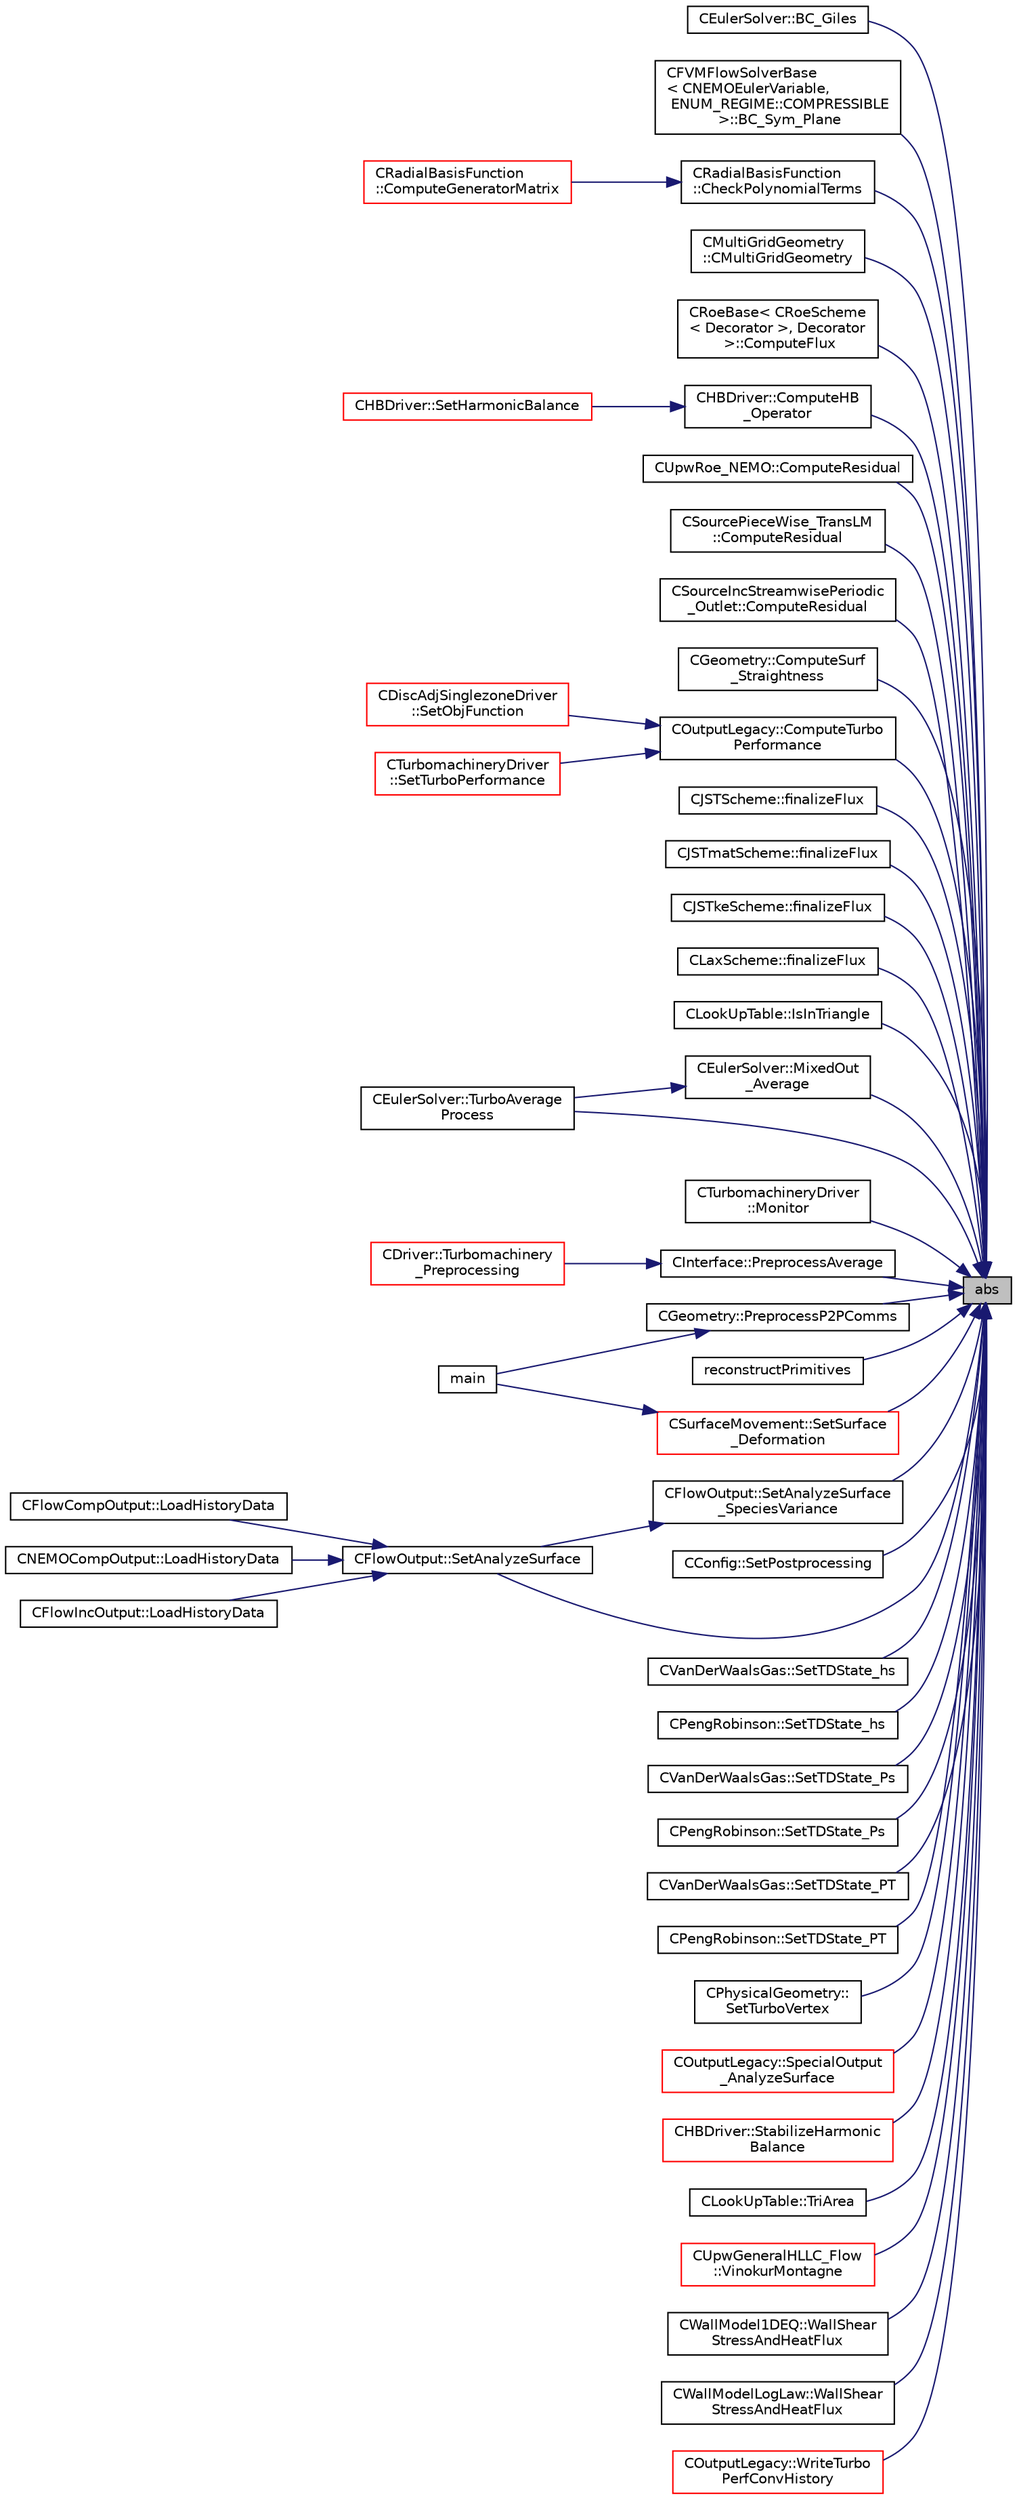 digraph "abs"
{
 // LATEX_PDF_SIZE
  edge [fontname="Helvetica",fontsize="10",labelfontname="Helvetica",labelfontsize="10"];
  node [fontname="Helvetica",fontsize="10",shape=record];
  rankdir="RL";
  Node1 [label="abs",height=0.2,width=0.4,color="black", fillcolor="grey75", style="filled", fontcolor="black",tooltip=" "];
  Node1 -> Node2 [dir="back",color="midnightblue",fontsize="10",style="solid",fontname="Helvetica"];
  Node2 [label="CEulerSolver::BC_Giles",height=0.2,width=0.4,color="black", fillcolor="white", style="filled",URL="$classCEulerSolver.html#a40fad0a57e8dcba8a8f4d4fa8eab02f0",tooltip="Impose the boundary condition using characteristic recostruction."];
  Node1 -> Node3 [dir="back",color="midnightblue",fontsize="10",style="solid",fontname="Helvetica"];
  Node3 [label="CFVMFlowSolverBase\l\< CNEMOEulerVariable,\l ENUM_REGIME::COMPRESSIBLE\l \>::BC_Sym_Plane",height=0.2,width=0.4,color="black", fillcolor="white", style="filled",URL="$classCFVMFlowSolverBase.html#aa7720b3cbbd2bc1bc2f1d63440d85d3d",tooltip="Impose the symmetry boundary condition using the residual."];
  Node1 -> Node4 [dir="back",color="midnightblue",fontsize="10",style="solid",fontname="Helvetica"];
  Node4 [label="CRadialBasisFunction\l::CheckPolynomialTerms",height=0.2,width=0.4,color="black", fillcolor="white", style="filled",URL="$classCRadialBasisFunction.html#acb85b2dcb15592710a123cd6cc3b6318",tooltip="If the polynomial term is included in the interpolation, and the points lie on a plane,..."];
  Node4 -> Node5 [dir="back",color="midnightblue",fontsize="10",style="solid",fontname="Helvetica"];
  Node5 [label="CRadialBasisFunction\l::ComputeGeneratorMatrix",height=0.2,width=0.4,color="red", fillcolor="white", style="filled",URL="$classCRadialBasisFunction.html#a2af4b57e0f1738a776fdcdcf1be79bf9",tooltip="Compute the RBF \"generator\" matrix with or without polynomial terms."];
  Node1 -> Node8 [dir="back",color="midnightblue",fontsize="10",style="solid",fontname="Helvetica"];
  Node8 [label="CMultiGridGeometry\l::CMultiGridGeometry",height=0.2,width=0.4,color="black", fillcolor="white", style="filled",URL="$classCMultiGridGeometry.html#a59a712b6935d3057542cc1481e44c1c3",tooltip="Constructor of the class."];
  Node1 -> Node9 [dir="back",color="midnightblue",fontsize="10",style="solid",fontname="Helvetica"];
  Node9 [label="CRoeBase\< CRoeScheme\l\< Decorator \>, Decorator\l \>::ComputeFlux",height=0.2,width=0.4,color="black", fillcolor="white", style="filled",URL="$classCRoeBase.html#a66014e97b96e951548712bc65bb2857e",tooltip="Implementation of the base Roe flux."];
  Node1 -> Node10 [dir="back",color="midnightblue",fontsize="10",style="solid",fontname="Helvetica"];
  Node10 [label="CHBDriver::ComputeHB\l_Operator",height=0.2,width=0.4,color="black", fillcolor="white", style="filled",URL="$classCHBDriver.html#a6ace5ba1a69b34b2b292034268f280a2",tooltip="Computation of the Harmonic Balance operator matrix for harmonic balance."];
  Node10 -> Node11 [dir="back",color="midnightblue",fontsize="10",style="solid",fontname="Helvetica"];
  Node11 [label="CHBDriver::SetHarmonicBalance",height=0.2,width=0.4,color="red", fillcolor="white", style="filled",URL="$classCHBDriver.html#a1c864c75002bc45dc6fdb4593e6b5fe3",tooltip="Computation and storage of the Harmonic Balance method source terms."];
  Node1 -> Node13 [dir="back",color="midnightblue",fontsize="10",style="solid",fontname="Helvetica"];
  Node13 [label="CUpwRoe_NEMO::ComputeResidual",height=0.2,width=0.4,color="black", fillcolor="white", style="filled",URL="$classCUpwRoe__NEMO.html#a4f71a3690ffedda364bd36453c08fed0",tooltip="Compute the Roe's flux between two nodes i and j."];
  Node1 -> Node14 [dir="back",color="midnightblue",fontsize="10",style="solid",fontname="Helvetica"];
  Node14 [label="CSourcePieceWise_TransLM\l::ComputeResidual",height=0.2,width=0.4,color="black", fillcolor="white", style="filled",URL="$classCSourcePieceWise__TransLM.html#a4d02bd499be33be05c82bd84d466caac",tooltip="Residual for source term integration."];
  Node1 -> Node15 [dir="back",color="midnightblue",fontsize="10",style="solid",fontname="Helvetica"];
  Node15 [label="CSourceIncStreamwisePeriodic\l_Outlet::ComputeResidual",height=0.2,width=0.4,color="black", fillcolor="white", style="filled",URL="$classCSourceIncStreamwisePeriodic__Outlet.html#abc639a9578b2cc60f99cb38744ca03b7",tooltip="Source term integration for boundary heat sink."];
  Node1 -> Node16 [dir="back",color="midnightblue",fontsize="10",style="solid",fontname="Helvetica"];
  Node16 [label="CGeometry::ComputeSurf\l_Straightness",height=0.2,width=0.4,color="black", fillcolor="white", style="filled",URL="$classCGeometry.html#a6bc723ce56a9b77630c7ef7e54eff98c",tooltip="Check if a boundary is straight(2D) / plane(3D) for EULER_WALL and SYMMETRY_PLANE only and store the ..."];
  Node1 -> Node17 [dir="back",color="midnightblue",fontsize="10",style="solid",fontname="Helvetica"];
  Node17 [label="COutputLegacy::ComputeTurbo\lPerformance",height=0.2,width=0.4,color="black", fillcolor="white", style="filled",URL="$classCOutputLegacy.html#a870a4170d6099c1f7c589596e20d2079",tooltip="Compute ."];
  Node17 -> Node18 [dir="back",color="midnightblue",fontsize="10",style="solid",fontname="Helvetica"];
  Node18 [label="CDiscAdjSinglezoneDriver\l::SetObjFunction",height=0.2,width=0.4,color="red", fillcolor="white", style="filled",URL="$classCDiscAdjSinglezoneDriver.html#aea0513ac808106c6a92be610b3b17a6a",tooltip="Set the objective function."];
  Node17 -> Node24 [dir="back",color="midnightblue",fontsize="10",style="solid",fontname="Helvetica"];
  Node24 [label="CTurbomachineryDriver\l::SetTurboPerformance",height=0.2,width=0.4,color="red", fillcolor="white", style="filled",URL="$classCTurbomachineryDriver.html#a5f79f6d56a18a557d1afce41629ec743",tooltip="Set Mixing Plane interface within multiple zones."];
  Node1 -> Node26 [dir="back",color="midnightblue",fontsize="10",style="solid",fontname="Helvetica"];
  Node26 [label="CJSTScheme::finalizeFlux",height=0.2,width=0.4,color="black", fillcolor="white", style="filled",URL="$classCJSTScheme.html#a4bd4f4cd489cccd2697dcc1fde96e5e3",tooltip="Updates flux and Jacobians with JST dissipation."];
  Node1 -> Node27 [dir="back",color="midnightblue",fontsize="10",style="solid",fontname="Helvetica"];
  Node27 [label="CJSTmatScheme::finalizeFlux",height=0.2,width=0.4,color="black", fillcolor="white", style="filled",URL="$classCJSTmatScheme.html#a00ef231fc9b1fdb423150f7c0562ef05",tooltip="Updates flux and Jacobians."];
  Node1 -> Node28 [dir="back",color="midnightblue",fontsize="10",style="solid",fontname="Helvetica"];
  Node28 [label="CJSTkeScheme::finalizeFlux",height=0.2,width=0.4,color="black", fillcolor="white", style="filled",URL="$classCJSTkeScheme.html#a86cdc2d09d6855fa779e18ea7e420e1a",tooltip="Updates flux and Jacobians with 2nd order dissipation."];
  Node1 -> Node29 [dir="back",color="midnightblue",fontsize="10",style="solid",fontname="Helvetica"];
  Node29 [label="CLaxScheme::finalizeFlux",height=0.2,width=0.4,color="black", fillcolor="white", style="filled",URL="$classCLaxScheme.html#a39d574480ed9d472b2d78fe66db4e1f4",tooltip="Updates flux and Jacobians with 1st order scalar dissipation."];
  Node1 -> Node30 [dir="back",color="midnightblue",fontsize="10",style="solid",fontname="Helvetica"];
  Node30 [label="CLookUpTable::IsInTriangle",height=0.2,width=0.4,color="black", fillcolor="white", style="filled",URL="$classCLookUpTable.html#a89827fd7428c82a3f4a7c1e270db0423",tooltip="determine if a point P(val_x,val_y) is inside the triangle val_id_triangle."];
  Node1 -> Node31 [dir="back",color="midnightblue",fontsize="10",style="solid",fontname="Helvetica"];
  Node31 [label="CEulerSolver::MixedOut\l_Average",height=0.2,width=0.4,color="black", fillcolor="white", style="filled",URL="$classCEulerSolver.html#ad3cdd2a1dd358b558857951b8a339318",tooltip="it performs a mixed out average of the nodes of a boundary."];
  Node31 -> Node32 [dir="back",color="midnightblue",fontsize="10",style="solid",fontname="Helvetica"];
  Node32 [label="CEulerSolver::TurboAverage\lProcess",height=0.2,width=0.4,color="black", fillcolor="white", style="filled",URL="$classCEulerSolver.html#afe2f428da073b80f64c41422971f9748",tooltip="It computes average quantities along the span for turbomachinery analysis."];
  Node1 -> Node33 [dir="back",color="midnightblue",fontsize="10",style="solid",fontname="Helvetica"];
  Node33 [label="CTurbomachineryDriver\l::Monitor",height=0.2,width=0.4,color="black", fillcolor="white", style="filled",URL="$classCTurbomachineryDriver.html#a46d71c90157f3116888e41d0789be956",tooltip="Monitor the computation."];
  Node1 -> Node34 [dir="back",color="midnightblue",fontsize="10",style="solid",fontname="Helvetica"];
  Node34 [label="CInterface::PreprocessAverage",height=0.2,width=0.4,color="black", fillcolor="white", style="filled",URL="$classCInterface.html#af95e8a2dd934d6abb49081e4e22439e9",tooltip="Transfer pre-processing for the mixing plane inteface."];
  Node34 -> Node35 [dir="back",color="midnightblue",fontsize="10",style="solid",fontname="Helvetica"];
  Node35 [label="CDriver::Turbomachinery\l_Preprocessing",height=0.2,width=0.4,color="red", fillcolor="white", style="filled",URL="$classCDriver.html#a9189caa3851cae4f1c52d5a7a00e5b27",tooltip="Initiate value for static mesh movement such as the gridVel for the ROTATING frame."];
  Node1 -> Node37 [dir="back",color="midnightblue",fontsize="10",style="solid",fontname="Helvetica"];
  Node37 [label="CGeometry::PreprocessP2PComms",height=0.2,width=0.4,color="black", fillcolor="white", style="filled",URL="$classCGeometry.html#a8275875241decaaa930663926dc15e4d",tooltip="Routine to launch non-blocking recvs only for all periodic communications."];
  Node37 -> Node38 [dir="back",color="midnightblue",fontsize="10",style="solid",fontname="Helvetica"];
  Node38 [label="main",height=0.2,width=0.4,color="black", fillcolor="white", style="filled",URL="$SU2__DEF_8cpp.html#a0ddf1224851353fc92bfbff6f499fa97",tooltip=" "];
  Node1 -> Node39 [dir="back",color="midnightblue",fontsize="10",style="solid",fontname="Helvetica"];
  Node39 [label="reconstructPrimitives",height=0.2,width=0.4,color="black", fillcolor="white", style="filled",URL="$convection_2common_8hpp.html#ac6b30a384f12121f7351e13ac2460ce1",tooltip="Retrieve primitive variables for points i/j, reconstructing them if needed."];
  Node1 -> Node40 [dir="back",color="midnightblue",fontsize="10",style="solid",fontname="Helvetica"];
  Node40 [label="CFlowOutput::SetAnalyzeSurface",height=0.2,width=0.4,color="black", fillcolor="white", style="filled",URL="$classCFlowOutput.html#ad5ff0360271937e65692893a69b4923a",tooltip="Set flow surface output field values."];
  Node40 -> Node41 [dir="back",color="midnightblue",fontsize="10",style="solid",fontname="Helvetica"];
  Node41 [label="CFlowCompOutput::LoadHistoryData",height=0.2,width=0.4,color="black", fillcolor="white", style="filled",URL="$classCFlowCompOutput.html#a393cb19a691990ee6e88f844eccc79ed",tooltip="Load the history output field values."];
  Node40 -> Node42 [dir="back",color="midnightblue",fontsize="10",style="solid",fontname="Helvetica"];
  Node42 [label="CNEMOCompOutput::LoadHistoryData",height=0.2,width=0.4,color="black", fillcolor="white", style="filled",URL="$classCNEMOCompOutput.html#a7a9f1a32fe55e6a967a27eb38408ec99",tooltip="Load the history output field values."];
  Node40 -> Node43 [dir="back",color="midnightblue",fontsize="10",style="solid",fontname="Helvetica"];
  Node43 [label="CFlowIncOutput::LoadHistoryData",height=0.2,width=0.4,color="black", fillcolor="white", style="filled",URL="$classCFlowIncOutput.html#a466112efa2e3a89cdd2456701a0480b5",tooltip="Load the history output field values."];
  Node1 -> Node44 [dir="back",color="midnightblue",fontsize="10",style="solid",fontname="Helvetica"];
  Node44 [label="CFlowOutput::SetAnalyzeSurface\l_SpeciesVariance",height=0.2,width=0.4,color="black", fillcolor="white", style="filled",URL="$classCFlowOutput.html#a86338d3ebdd4449e83faa5ca18dde214",tooltip="Compute and Set flow species variance output field values."];
  Node44 -> Node40 [dir="back",color="midnightblue",fontsize="10",style="solid",fontname="Helvetica"];
  Node1 -> Node45 [dir="back",color="midnightblue",fontsize="10",style="solid",fontname="Helvetica"];
  Node45 [label="CConfig::SetPostprocessing",height=0.2,width=0.4,color="black", fillcolor="white", style="filled",URL="$classCConfig.html#a80089b1c79b37f16b8b2715e430f3b59",tooltip="Config file postprocessing."];
  Node1 -> Node46 [dir="back",color="midnightblue",fontsize="10",style="solid",fontname="Helvetica"];
  Node46 [label="CSurfaceMovement::SetSurface\l_Deformation",height=0.2,width=0.4,color="red", fillcolor="white", style="filled",URL="$classCSurfaceMovement.html#af8da279141f7e64121f3d15019fee45e",tooltip="Set the surface/boundary deformation."];
  Node46 -> Node38 [dir="back",color="midnightblue",fontsize="10",style="solid",fontname="Helvetica"];
  Node1 -> Node51 [dir="back",color="midnightblue",fontsize="10",style="solid",fontname="Helvetica"];
  Node51 [label="CVanDerWaalsGas::SetTDState_hs",height=0.2,width=0.4,color="black", fillcolor="white", style="filled",URL="$classCVanDerWaalsGas.html#ae0db288520bf4927806693e7e451f5a7",tooltip="Set the Dimensionless state using Enthalpy and Entropy."];
  Node1 -> Node52 [dir="back",color="midnightblue",fontsize="10",style="solid",fontname="Helvetica"];
  Node52 [label="CPengRobinson::SetTDState_hs",height=0.2,width=0.4,color="black", fillcolor="white", style="filled",URL="$classCPengRobinson.html#a904a269891a9c1bc9275a1d0619d24c4",tooltip="virtual member that would be different for each gas model implemented"];
  Node1 -> Node53 [dir="back",color="midnightblue",fontsize="10",style="solid",fontname="Helvetica"];
  Node53 [label="CVanDerWaalsGas::SetTDState_Ps",height=0.2,width=0.4,color="black", fillcolor="white", style="filled",URL="$classCVanDerWaalsGas.html#a083225c5dfb55c338ff2a2831d3303bb",tooltip="Set the Dimensionless State using Pressure and Entropy."];
  Node1 -> Node54 [dir="back",color="midnightblue",fontsize="10",style="solid",fontname="Helvetica"];
  Node54 [label="CPengRobinson::SetTDState_Ps",height=0.2,width=0.4,color="black", fillcolor="white", style="filled",URL="$classCPengRobinson.html#a63fdf3cb25aacb491f24b0ddbc2bab41",tooltip="Set the Dimensionless State using Pressure and Entropy."];
  Node1 -> Node55 [dir="back",color="midnightblue",fontsize="10",style="solid",fontname="Helvetica"];
  Node55 [label="CVanDerWaalsGas::SetTDState_PT",height=0.2,width=0.4,color="black", fillcolor="white", style="filled",URL="$classCVanDerWaalsGas.html#ab6a9168206a60ceb832cadd473f25527",tooltip="Set the Dimensionless State using Pressure and Temperature."];
  Node1 -> Node56 [dir="back",color="midnightblue",fontsize="10",style="solid",fontname="Helvetica"];
  Node56 [label="CPengRobinson::SetTDState_PT",height=0.2,width=0.4,color="black", fillcolor="white", style="filled",URL="$classCPengRobinson.html#ac17b82e23de9fc2fcd4e4ea4fa410b57",tooltip="Set the Dimensionless State using Pressure and Temperature."];
  Node1 -> Node57 [dir="back",color="midnightblue",fontsize="10",style="solid",fontname="Helvetica"];
  Node57 [label="CPhysicalGeometry::\lSetTurboVertex",height=0.2,width=0.4,color="black", fillcolor="white", style="filled",URL="$classCPhysicalGeometry.html#a077e7ef5365c3a8ab069cb332f53e8aa",tooltip="Set turbo boundary vertex."];
  Node1 -> Node58 [dir="back",color="midnightblue",fontsize="10",style="solid",fontname="Helvetica"];
  Node58 [label="COutputLegacy::SpecialOutput\l_AnalyzeSurface",height=0.2,width=0.4,color="red", fillcolor="white", style="filled",URL="$classCOutputLegacy.html#aa3858239b1c954b2ca85dc14e0e9525e",tooltip="Writes one dimensional output."];
  Node1 -> Node61 [dir="back",color="midnightblue",fontsize="10",style="solid",fontname="Helvetica"];
  Node61 [label="CHBDriver::StabilizeHarmonic\lBalance",height=0.2,width=0.4,color="red", fillcolor="white", style="filled",URL="$classCHBDriver.html#a04fc923dfb264342ab9f2cede99f31da",tooltip="Precondition Harmonic Balance source term for stability."];
  Node1 -> Node62 [dir="back",color="midnightblue",fontsize="10",style="solid",fontname="Helvetica"];
  Node62 [label="CLookUpTable::TriArea",height=0.2,width=0.4,color="black", fillcolor="white", style="filled",URL="$classCLookUpTable.html#ad4ae862ae3a56b2143e9f821d9f2621c",tooltip="compute the area of a triangle given the 3 points of the triangle."];
  Node1 -> Node32 [dir="back",color="midnightblue",fontsize="10",style="solid",fontname="Helvetica"];
  Node1 -> Node63 [dir="back",color="midnightblue",fontsize="10",style="solid",fontname="Helvetica"];
  Node63 [label="CUpwGeneralHLLC_Flow\l::VinokurMontagne",height=0.2,width=0.4,color="red", fillcolor="white", style="filled",URL="$classCUpwGeneralHLLC__Flow.html#a468e99fedb045302bc6cf9458666f0d5",tooltip="Compute the Average quantities for a general fluid flux between two nodes i and j...."];
  Node1 -> Node65 [dir="back",color="midnightblue",fontsize="10",style="solid",fontname="Helvetica"];
  Node65 [label="CWallModel1DEQ::WallShear\lStressAndHeatFlux",height=0.2,width=0.4,color="black", fillcolor="white", style="filled",URL="$classCWallModel1DEQ.html#af007ad2ffa66f4946b83da1e259db00b",tooltip="Function, which computes the wall shear stress and heat flux from the data at the exchange location."];
  Node1 -> Node66 [dir="back",color="midnightblue",fontsize="10",style="solid",fontname="Helvetica"];
  Node66 [label="CWallModelLogLaw::WallShear\lStressAndHeatFlux",height=0.2,width=0.4,color="black", fillcolor="white", style="filled",URL="$classCWallModelLogLaw.html#a53674f0daab4b25787ffe50a837419ca",tooltip="Function, which computes the wall shear stress and heat flux from the data at the exchange location."];
  Node1 -> Node67 [dir="back",color="midnightblue",fontsize="10",style="solid",fontname="Helvetica"];
  Node67 [label="COutputLegacy::WriteTurbo\lPerfConvHistory",height=0.2,width=0.4,color="red", fillcolor="white", style="filled",URL="$classCOutputLegacy.html#ac513b03d79ae233f09ee97f59371d038",tooltip="Compute ."];
}
